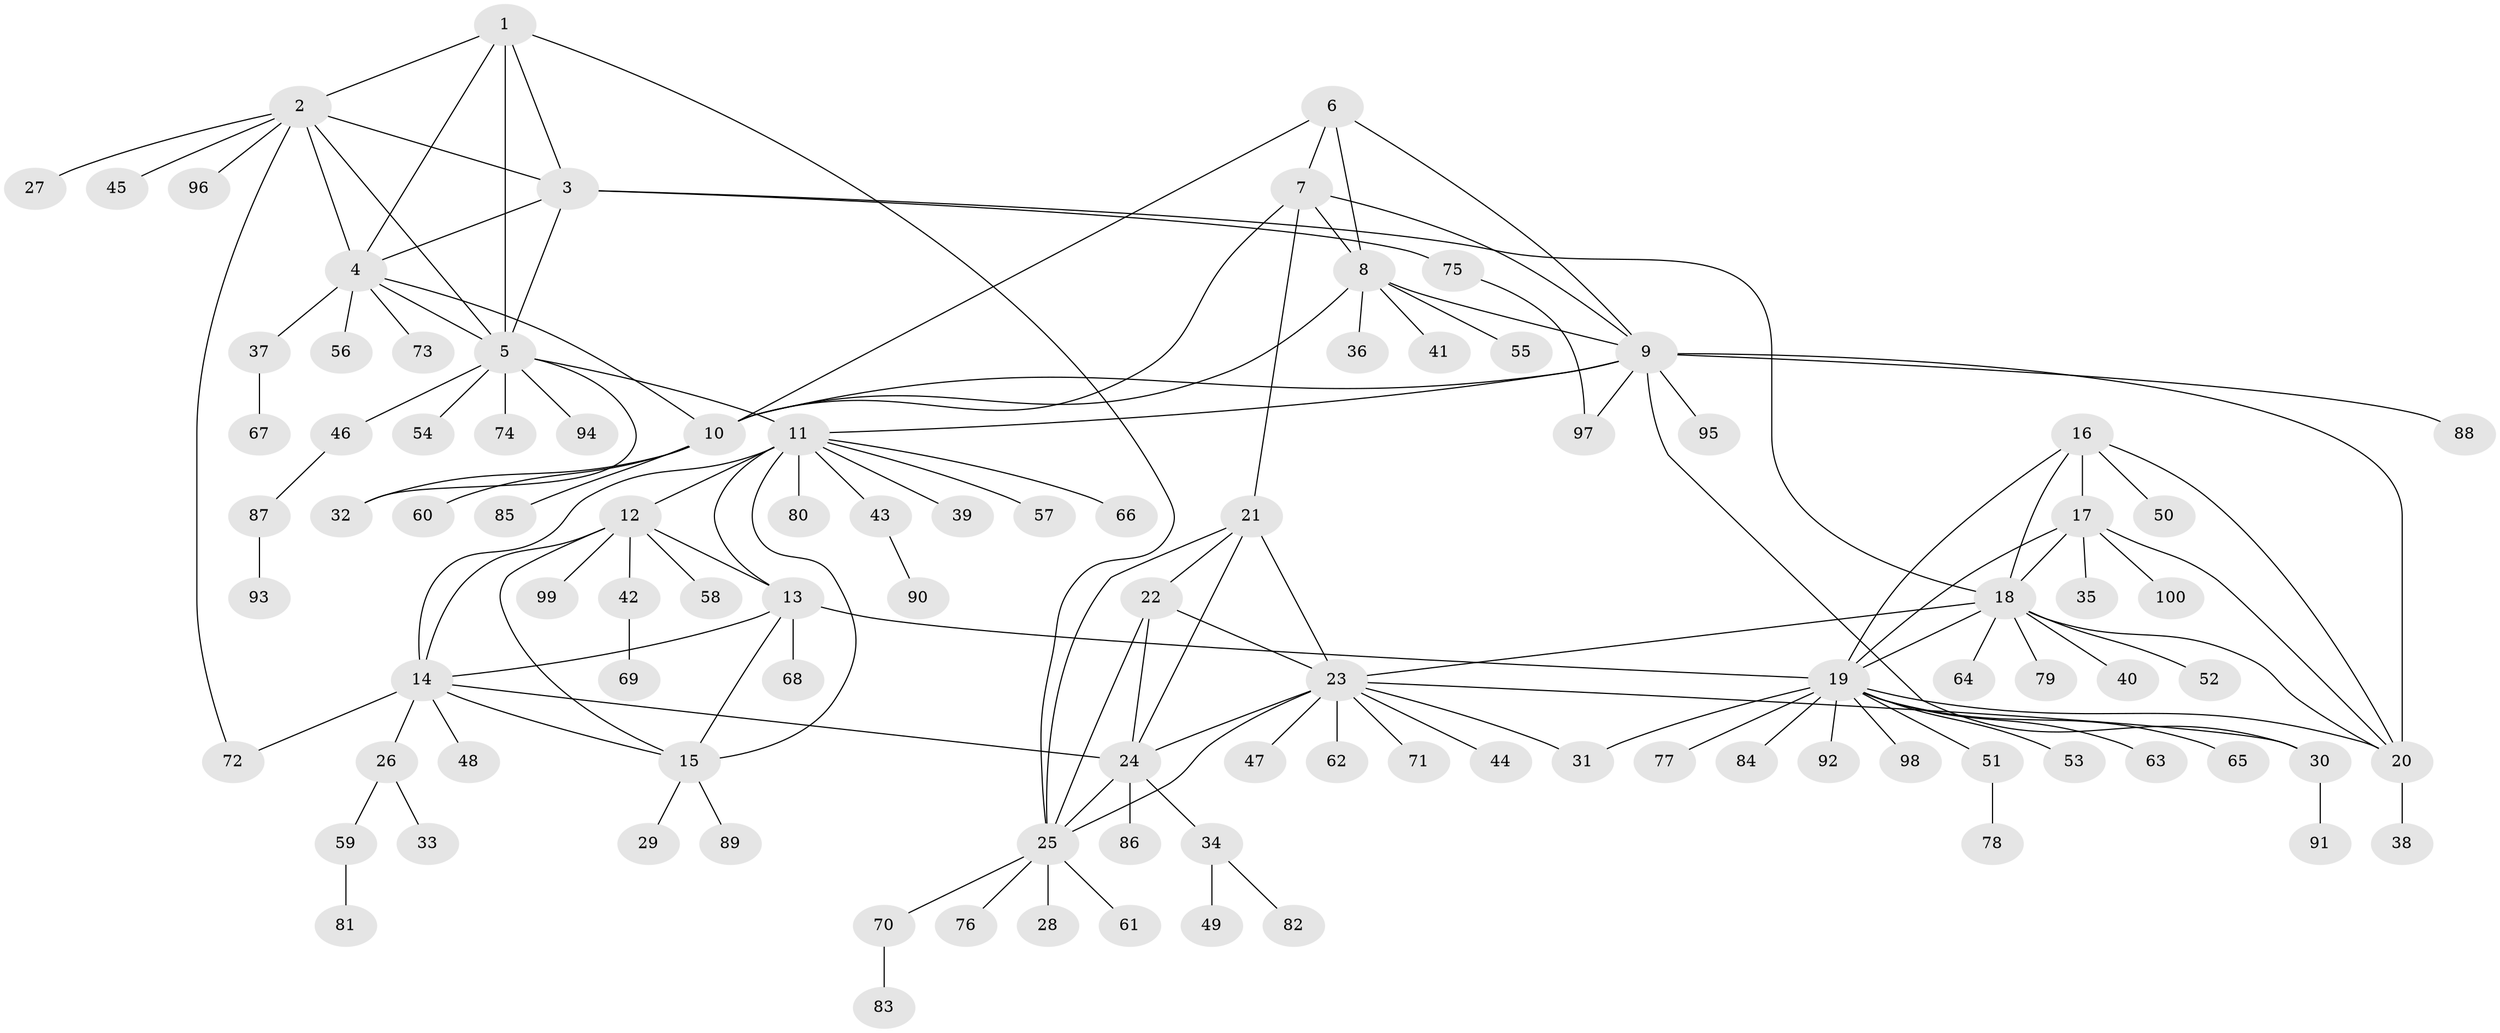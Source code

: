 // Generated by graph-tools (version 1.1) at 2025/02/03/09/25 03:02:50]
// undirected, 100 vertices, 140 edges
graph export_dot {
graph [start="1"]
  node [color=gray90,style=filled];
  1;
  2;
  3;
  4;
  5;
  6;
  7;
  8;
  9;
  10;
  11;
  12;
  13;
  14;
  15;
  16;
  17;
  18;
  19;
  20;
  21;
  22;
  23;
  24;
  25;
  26;
  27;
  28;
  29;
  30;
  31;
  32;
  33;
  34;
  35;
  36;
  37;
  38;
  39;
  40;
  41;
  42;
  43;
  44;
  45;
  46;
  47;
  48;
  49;
  50;
  51;
  52;
  53;
  54;
  55;
  56;
  57;
  58;
  59;
  60;
  61;
  62;
  63;
  64;
  65;
  66;
  67;
  68;
  69;
  70;
  71;
  72;
  73;
  74;
  75;
  76;
  77;
  78;
  79;
  80;
  81;
  82;
  83;
  84;
  85;
  86;
  87;
  88;
  89;
  90;
  91;
  92;
  93;
  94;
  95;
  96;
  97;
  98;
  99;
  100;
  1 -- 2;
  1 -- 3;
  1 -- 4;
  1 -- 5;
  1 -- 25;
  2 -- 3;
  2 -- 4;
  2 -- 5;
  2 -- 27;
  2 -- 45;
  2 -- 72;
  2 -- 96;
  3 -- 4;
  3 -- 5;
  3 -- 18;
  3 -- 75;
  4 -- 5;
  4 -- 10;
  4 -- 37;
  4 -- 56;
  4 -- 73;
  5 -- 11;
  5 -- 32;
  5 -- 46;
  5 -- 54;
  5 -- 74;
  5 -- 94;
  6 -- 7;
  6 -- 8;
  6 -- 9;
  6 -- 10;
  7 -- 8;
  7 -- 9;
  7 -- 10;
  7 -- 21;
  8 -- 9;
  8 -- 10;
  8 -- 36;
  8 -- 41;
  8 -- 55;
  9 -- 10;
  9 -- 11;
  9 -- 20;
  9 -- 30;
  9 -- 88;
  9 -- 95;
  9 -- 97;
  10 -- 32;
  10 -- 60;
  10 -- 85;
  11 -- 12;
  11 -- 13;
  11 -- 14;
  11 -- 15;
  11 -- 39;
  11 -- 43;
  11 -- 57;
  11 -- 66;
  11 -- 80;
  12 -- 13;
  12 -- 14;
  12 -- 15;
  12 -- 42;
  12 -- 58;
  12 -- 99;
  13 -- 14;
  13 -- 15;
  13 -- 19;
  13 -- 68;
  14 -- 15;
  14 -- 24;
  14 -- 26;
  14 -- 48;
  14 -- 72;
  15 -- 29;
  15 -- 89;
  16 -- 17;
  16 -- 18;
  16 -- 19;
  16 -- 20;
  16 -- 50;
  17 -- 18;
  17 -- 19;
  17 -- 20;
  17 -- 35;
  17 -- 100;
  18 -- 19;
  18 -- 20;
  18 -- 23;
  18 -- 40;
  18 -- 52;
  18 -- 64;
  18 -- 79;
  19 -- 20;
  19 -- 31;
  19 -- 51;
  19 -- 53;
  19 -- 63;
  19 -- 65;
  19 -- 77;
  19 -- 84;
  19 -- 92;
  19 -- 98;
  20 -- 38;
  21 -- 22;
  21 -- 23;
  21 -- 24;
  21 -- 25;
  22 -- 23;
  22 -- 24;
  22 -- 25;
  23 -- 24;
  23 -- 25;
  23 -- 30;
  23 -- 31;
  23 -- 44;
  23 -- 47;
  23 -- 62;
  23 -- 71;
  24 -- 25;
  24 -- 34;
  24 -- 86;
  25 -- 28;
  25 -- 61;
  25 -- 70;
  25 -- 76;
  26 -- 33;
  26 -- 59;
  30 -- 91;
  34 -- 49;
  34 -- 82;
  37 -- 67;
  42 -- 69;
  43 -- 90;
  46 -- 87;
  51 -- 78;
  59 -- 81;
  70 -- 83;
  75 -- 97;
  87 -- 93;
}
